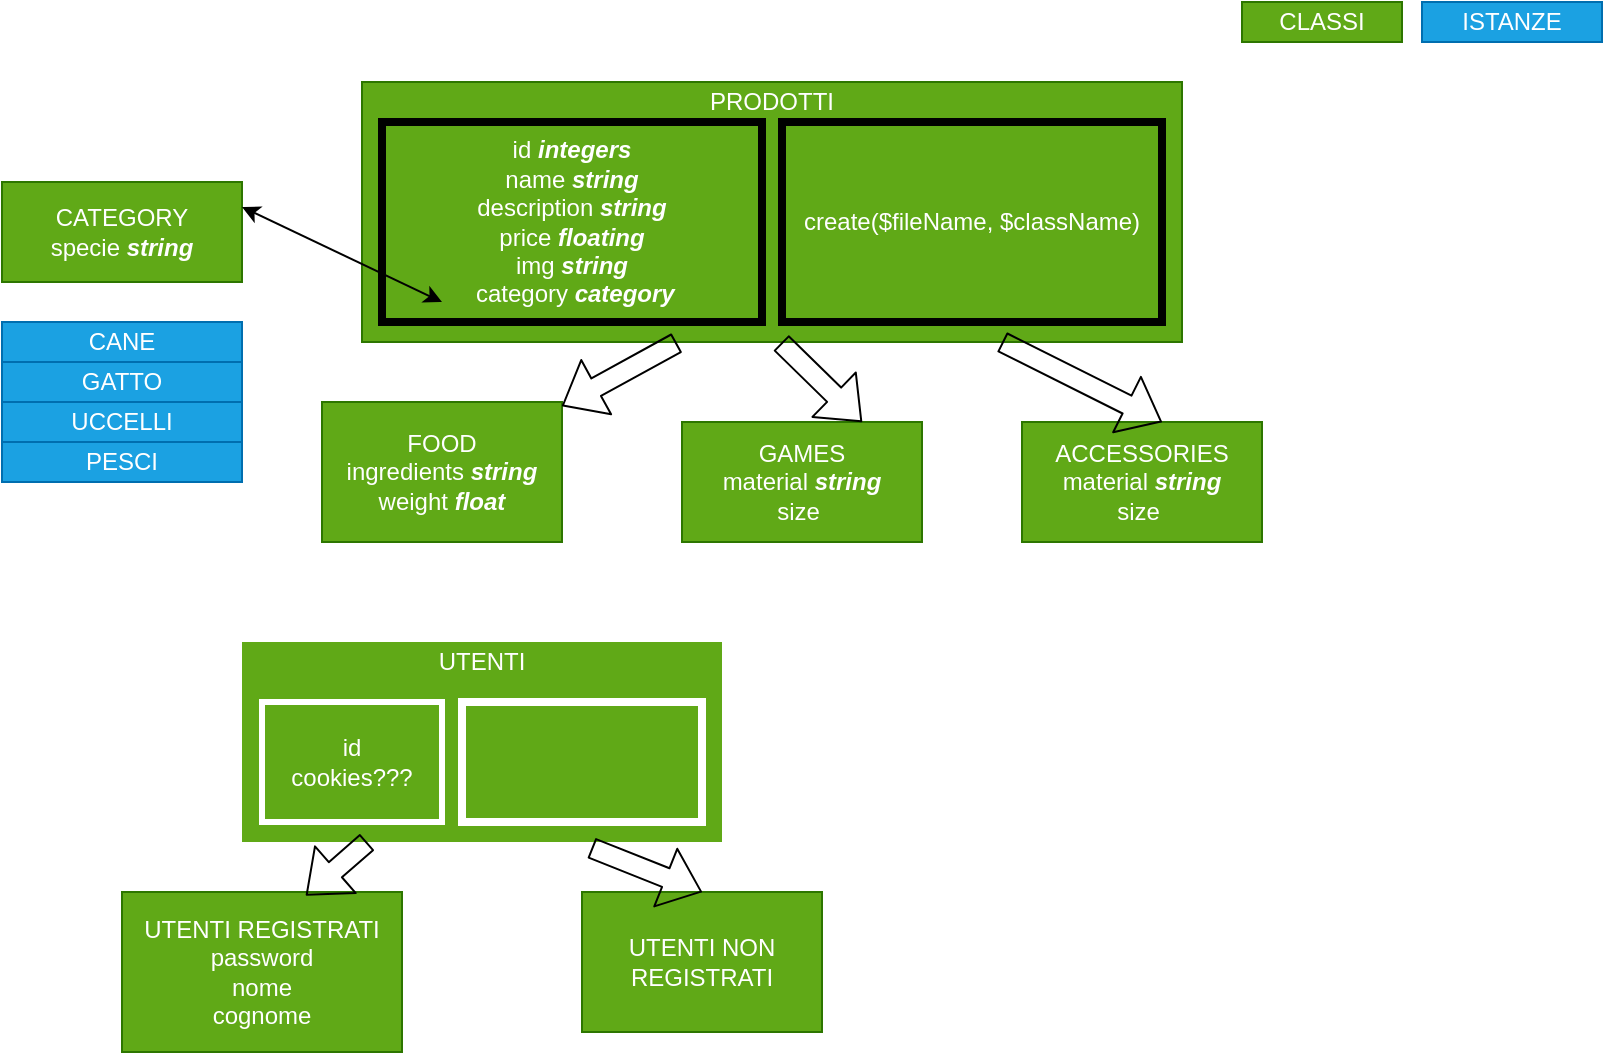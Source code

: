 <mxfile>
    <diagram id="0DfVgZLiSyY7PZttRIFc" name="Page-1">
        <mxGraphModel dx="802" dy="450" grid="1" gridSize="10" guides="1" tooltips="1" connect="1" arrows="1" fold="1" page="1" pageScale="1" pageWidth="850" pageHeight="1100" math="0" shadow="0">
            <root>
                <mxCell id="0"/>
                <mxCell id="1" parent="0"/>
                <mxCell id="39" value="" style="rounded=0;whiteSpace=wrap;html=1;strokeColor=none;strokeWidth=3;fontColor=#ffffff;fillColor=#60a917;" vertex="1" parent="1">
                    <mxGeometry x="160" y="330" width="240" height="100" as="geometry"/>
                </mxCell>
                <mxCell id="2" value="&lt;b style=&quot;font-style: italic;&quot;&gt;&lt;br&gt;&lt;/b&gt;" style="rounded=0;whiteSpace=wrap;html=1;fillColor=#60a917;fontColor=#ffffff;strokeColor=#2D7600;" vertex="1" parent="1">
                    <mxGeometry x="220" y="50" width="410" height="130" as="geometry"/>
                </mxCell>
                <mxCell id="3" value="FOOD&lt;br&gt;ingredients &lt;b&gt;&lt;i&gt;string&lt;/i&gt;&lt;/b&gt;&lt;br&gt;weight&lt;b&gt; &lt;i style=&quot;&quot;&gt;float&lt;/i&gt;&lt;/b&gt;" style="rounded=0;whiteSpace=wrap;html=1;fillColor=#60a917;fontColor=#ffffff;strokeColor=#2D7600;" vertex="1" parent="1">
                    <mxGeometry x="200" y="210" width="120" height="70" as="geometry"/>
                </mxCell>
                <mxCell id="4" value="GAMES&lt;br&gt;material &lt;b&gt;&lt;i&gt;string&lt;/i&gt;&lt;/b&gt;&lt;br&gt;size&amp;nbsp;" style="rounded=0;whiteSpace=wrap;html=1;fillColor=#60a917;fontColor=#ffffff;strokeColor=#2D7600;" vertex="1" parent="1">
                    <mxGeometry x="380" y="220" width="120" height="60" as="geometry"/>
                </mxCell>
                <mxCell id="5" value="ACCESSORIES&lt;br&gt;material&amp;nbsp;&lt;b&gt;&lt;i&gt;string&lt;/i&gt;&lt;/b&gt;&lt;br&gt;size&amp;nbsp;" style="rounded=0;whiteSpace=wrap;html=1;fillColor=#60a917;fontColor=#ffffff;strokeColor=#2D7600;" vertex="1" parent="1">
                    <mxGeometry x="550" y="220" width="120" height="60" as="geometry"/>
                </mxCell>
                <mxCell id="6" value="CLASSI" style="rounded=0;whiteSpace=wrap;html=1;fillColor=#60a917;fontColor=#ffffff;strokeColor=#2D7600;" vertex="1" parent="1">
                    <mxGeometry x="660" y="10" width="80" height="20" as="geometry"/>
                </mxCell>
                <mxCell id="11" value="" style="shape=flexArrow;endArrow=classic;html=1;fontColor=#FFFFFF;" edge="1" parent="1" source="2">
                    <mxGeometry width="50" height="50" relative="1" as="geometry">
                        <mxPoint x="450" y="230" as="sourcePoint"/>
                        <mxPoint x="500" y="180" as="targetPoint"/>
                    </mxGeometry>
                </mxCell>
                <mxCell id="14" value="CATEGORY&lt;br&gt;specie &lt;b&gt;&lt;i&gt;string&lt;/i&gt;&lt;/b&gt;" style="rounded=0;whiteSpace=wrap;html=1;fontColor=#ffffff;fillColor=#60a917;strokeColor=#2D7600;" vertex="1" parent="1">
                    <mxGeometry x="40" y="100" width="120" height="50" as="geometry"/>
                </mxCell>
                <mxCell id="16" value="ISTANZE" style="rounded=0;whiteSpace=wrap;html=1;fontColor=#ffffff;fillColor=#1ba1e2;strokeColor=#006EAF;" vertex="1" parent="1">
                    <mxGeometry x="750" y="10" width="90" height="20" as="geometry"/>
                </mxCell>
                <mxCell id="17" value="CANE" style="rounded=0;whiteSpace=wrap;html=1;fontColor=#ffffff;fillColor=#1ba1e2;strokeColor=#006EAF;" vertex="1" parent="1">
                    <mxGeometry x="40" y="170" width="120" height="20" as="geometry"/>
                </mxCell>
                <mxCell id="18" value="GATTO" style="rounded=0;whiteSpace=wrap;html=1;fontColor=#ffffff;fillColor=#1ba1e2;strokeColor=#006EAF;" vertex="1" parent="1">
                    <mxGeometry x="40" y="190" width="120" height="20" as="geometry"/>
                </mxCell>
                <mxCell id="19" value="UCCELLI" style="rounded=0;whiteSpace=wrap;html=1;fontColor=#ffffff;fillColor=#1ba1e2;strokeColor=#006EAF;" vertex="1" parent="1">
                    <mxGeometry x="40" y="210" width="120" height="20" as="geometry"/>
                </mxCell>
                <mxCell id="20" value="PESCI" style="rounded=0;whiteSpace=wrap;html=1;fontColor=#ffffff;fillColor=#1ba1e2;strokeColor=#006EAF;" vertex="1" parent="1">
                    <mxGeometry x="40" y="230" width="120" height="20" as="geometry"/>
                </mxCell>
                <mxCell id="21" value="id&lt;br&gt;cookies???" style="rounded=0;whiteSpace=wrap;html=1;fontColor=#ffffff;fillColor=#60a917;strokeColor=#FFFFFF;perimeterSpacing=3;strokeWidth=3;" vertex="1" parent="1">
                    <mxGeometry x="170" y="360" width="90" height="60" as="geometry"/>
                </mxCell>
                <mxCell id="22" value="UTENTI REGISTRATI&lt;br&gt;password&lt;br&gt;nome&lt;br&gt;cognome" style="rounded=0;whiteSpace=wrap;html=1;fontColor=#ffffff;fillColor=#60a917;strokeColor=#2D7600;" vertex="1" parent="1">
                    <mxGeometry x="100" y="455" width="140" height="80" as="geometry"/>
                </mxCell>
                <mxCell id="23" value="UTENTI NON REGISTRATI" style="rounded=0;whiteSpace=wrap;html=1;fontColor=#ffffff;fillColor=#60a917;strokeColor=#2D7600;" vertex="1" parent="1">
                    <mxGeometry x="330" y="455" width="120" height="70" as="geometry"/>
                </mxCell>
                <mxCell id="28" value="id&amp;nbsp;&lt;i&gt;&lt;b&gt;integers&lt;/b&gt;&lt;/i&gt;&lt;br&gt;name&amp;nbsp;&lt;i&gt;&lt;b&gt;string&lt;/b&gt;&lt;/i&gt;&lt;br&gt;description&amp;nbsp;&lt;i&gt;&lt;b&gt;string&lt;/b&gt;&lt;/i&gt;&lt;br&gt;price&amp;nbsp;&lt;i&gt;&lt;b&gt;floating&lt;/b&gt;&lt;br&gt;&lt;/i&gt;img&amp;nbsp;&lt;b style=&quot;font-style: italic;&quot;&gt;string&lt;br&gt;&amp;nbsp;&lt;/b&gt;category&amp;nbsp;&lt;b style=&quot;font-style: italic;&quot;&gt;category&lt;/b&gt;" style="rounded=0;whiteSpace=wrap;html=1;fontColor=#ffffff;fillColor=#60a917;strokeColor=default;strokeWidth=4;perimeterSpacing=7;" vertex="1" parent="1">
                    <mxGeometry x="230" y="70" width="190" height="100" as="geometry"/>
                </mxCell>
                <mxCell id="29" value="create($fileName, $className)" style="rounded=0;whiteSpace=wrap;html=1;fontColor=#ffffff;fillColor=#60a917;strokeColor=default;strokeWidth=4;perimeterSpacing=7;" vertex="1" parent="1">
                    <mxGeometry x="430" y="70" width="190" height="100" as="geometry"/>
                </mxCell>
                <mxCell id="32" value="PRODOTTI" style="rounded=0;whiteSpace=wrap;html=1;strokeColor=none;strokeWidth=4;fontColor=#ffffff;fillColor=#60a917;movable=0;resizable=0;rotatable=0;deletable=0;editable=0;connectable=0;" vertex="1" parent="1">
                    <mxGeometry x="365" y="60" width="120" as="geometry"/>
                </mxCell>
                <mxCell id="34" value="" style="endArrow=classic;startArrow=classic;html=1;fontColor=#FFFFFF;exitX=1;exitY=0.25;exitDx=0;exitDy=0;" edge="1" parent="1" source="14">
                    <mxGeometry width="50" height="50" relative="1" as="geometry">
                        <mxPoint x="210" y="210" as="sourcePoint"/>
                        <mxPoint x="260" y="160" as="targetPoint"/>
                    </mxGeometry>
                </mxCell>
                <mxCell id="36" value="" style="shape=flexArrow;endArrow=classic;html=1;fontColor=#FFFFFF;exitX=0.384;exitY=1.003;exitDx=0;exitDy=0;exitPerimeter=0;" edge="1" parent="1" source="2" target="3">
                    <mxGeometry width="50" height="50" relative="1" as="geometry">
                        <mxPoint x="210" y="210" as="sourcePoint"/>
                        <mxPoint x="260" y="160" as="targetPoint"/>
                    </mxGeometry>
                </mxCell>
                <mxCell id="37" value="" style="shape=flexArrow;endArrow=classic;html=1;fontColor=#FFFFFF;entryX=0.75;entryY=0;entryDx=0;entryDy=0;exitX=0.511;exitY=1.003;exitDx=0;exitDy=0;exitPerimeter=0;" edge="1" parent="1" source="2" target="4">
                    <mxGeometry width="50" height="50" relative="1" as="geometry">
                        <mxPoint x="420" y="170" as="sourcePoint"/>
                        <mxPoint x="260" y="160" as="targetPoint"/>
                    </mxGeometry>
                </mxCell>
                <mxCell id="38" value="" style="shape=flexArrow;endArrow=classic;html=1;fontColor=#FFFFFF;entryX=0.583;entryY=0;entryDx=0;entryDy=0;entryPerimeter=0;" edge="1" parent="1" target="5">
                    <mxGeometry width="50" height="50" relative="1" as="geometry">
                        <mxPoint x="540" y="180" as="sourcePoint"/>
                        <mxPoint x="570" y="210" as="targetPoint"/>
                    </mxGeometry>
                </mxCell>
                <mxCell id="40" value="UTENTI" style="rounded=0;whiteSpace=wrap;html=1;strokeColor=none;strokeWidth=3;fontColor=#ffffff;fillColor=#60a917;" vertex="1" parent="1">
                    <mxGeometry x="220" y="330" width="120" height="20" as="geometry"/>
                </mxCell>
                <mxCell id="41" value="" style="rounded=0;whiteSpace=wrap;html=1;strokeColor=#FFFFFF;strokeWidth=4;fontColor=#ffffff;fillColor=#60a917;" vertex="1" parent="1">
                    <mxGeometry x="270" y="360" width="120" height="60" as="geometry"/>
                </mxCell>
                <mxCell id="42" value="" style="shape=flexArrow;endArrow=classic;html=1;fontColor=#FFFFFF;entryX=0.657;entryY=0.021;entryDx=0;entryDy=0;entryPerimeter=0;" edge="1" parent="1" source="39" target="22">
                    <mxGeometry width="50" height="50" relative="1" as="geometry">
                        <mxPoint x="150" y="390" as="sourcePoint"/>
                        <mxPoint x="200" y="340" as="targetPoint"/>
                    </mxGeometry>
                </mxCell>
                <mxCell id="43" value="" style="shape=flexArrow;endArrow=classic;html=1;fontColor=#FFFFFF;entryX=0.5;entryY=0;entryDx=0;entryDy=0;exitX=0.728;exitY=1.03;exitDx=0;exitDy=0;exitPerimeter=0;" edge="1" parent="1" source="39" target="23">
                    <mxGeometry width="50" height="50" relative="1" as="geometry">
                        <mxPoint x="315" y="440" as="sourcePoint"/>
                        <mxPoint x="365" y="390" as="targetPoint"/>
                    </mxGeometry>
                </mxCell>
            </root>
        </mxGraphModel>
    </diagram>
</mxfile>